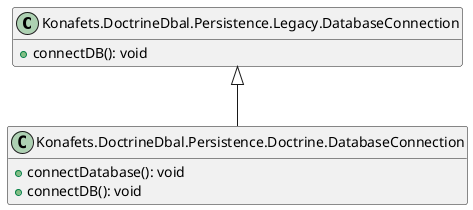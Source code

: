@startuml
set namespaceSeparator none
hide empty members
hide empty methods
class Konafets.DoctrineDbal.Persistence.Legacy.DatabaseConnection {
  +connectDB(): void
}

class Konafets.DoctrineDbal.Persistence.Doctrine.DatabaseConnection extends Konafets.DoctrineDbal.Persistence.Legacy.DatabaseConnection {
  +connectDatabase(): void
  +connectDB(): void
}
@enduml

